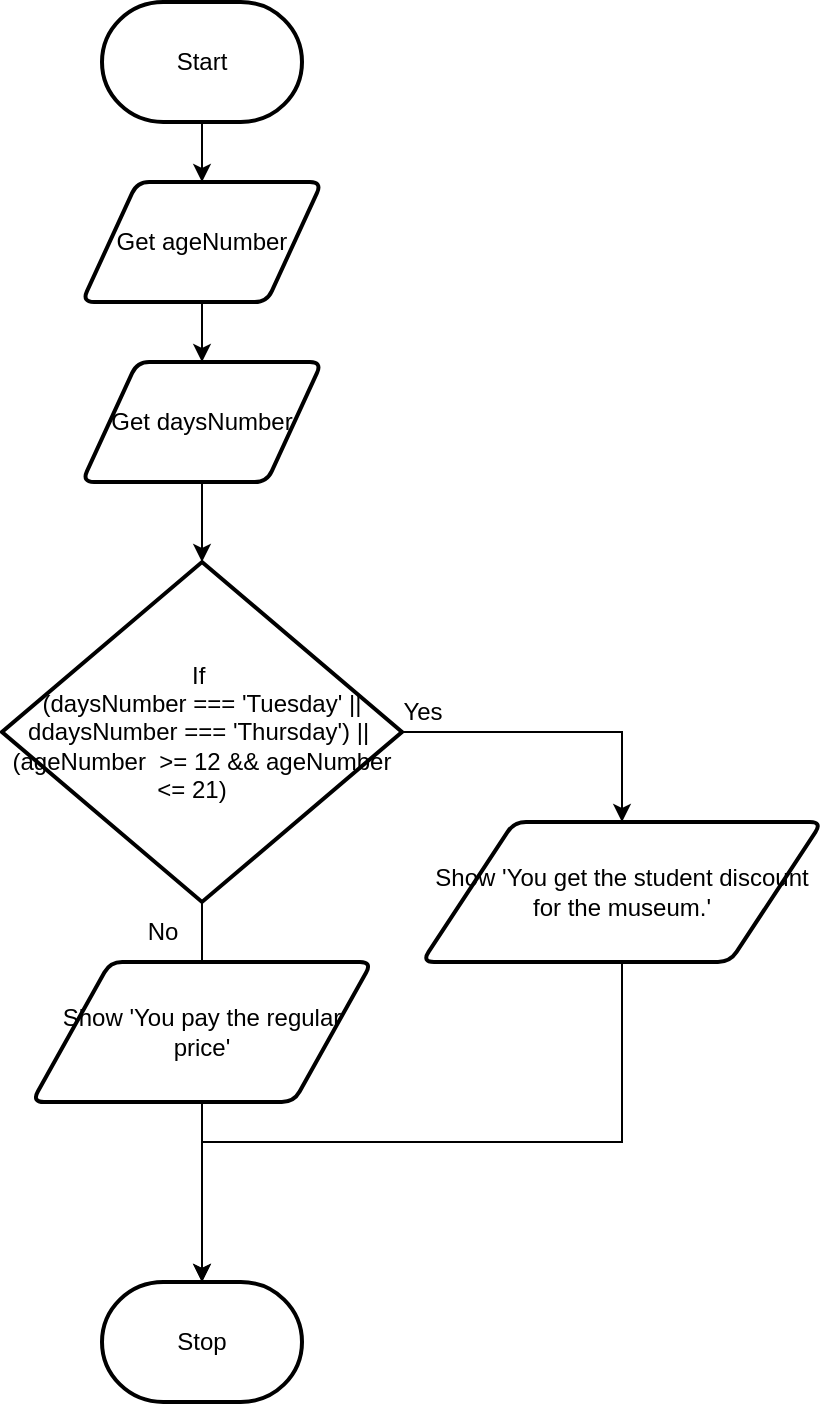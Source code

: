 <mxfile>
    <diagram id="HIP3nbAZw_EuaXWnEj3U" name="Page-1">
        <mxGraphModel dx="530" dy="277" grid="1" gridSize="10" guides="1" tooltips="1" connect="1" arrows="1" fold="1" page="1" pageScale="1" pageWidth="850" pageHeight="1100" math="0" shadow="0">
            <root>
                <mxCell id="0"/>
                <mxCell id="1" parent="0"/>
                <mxCell id="5" value="" style="edgeStyle=none;html=1;" edge="1" parent="1" source="2" target="4">
                    <mxGeometry relative="1" as="geometry"/>
                </mxCell>
                <mxCell id="2" value="Start" style="strokeWidth=2;html=1;shape=mxgraph.flowchart.terminator;whiteSpace=wrap;" parent="1" vertex="1">
                    <mxGeometry x="230" y="310" width="100" height="60" as="geometry"/>
                </mxCell>
                <mxCell id="3" value="Stop" style="strokeWidth=2;html=1;shape=mxgraph.flowchart.terminator;whiteSpace=wrap;" parent="1" vertex="1">
                    <mxGeometry x="230" y="950" width="100" height="60" as="geometry"/>
                </mxCell>
                <mxCell id="7" value="" style="edgeStyle=none;html=1;" edge="1" parent="1" source="4" target="6">
                    <mxGeometry relative="1" as="geometry"/>
                </mxCell>
                <mxCell id="4" value="Get ageNumber" style="shape=parallelogram;html=1;strokeWidth=2;perimeter=parallelogramPerimeter;whiteSpace=wrap;rounded=1;arcSize=12;size=0.23;" vertex="1" parent="1">
                    <mxGeometry x="220" y="400" width="120" height="60" as="geometry"/>
                </mxCell>
                <mxCell id="9" value="" style="edgeStyle=none;html=1;" edge="1" parent="1" source="6" target="8">
                    <mxGeometry relative="1" as="geometry"/>
                </mxCell>
                <mxCell id="6" value="Get daysNumber" style="shape=parallelogram;html=1;strokeWidth=2;perimeter=parallelogramPerimeter;whiteSpace=wrap;rounded=1;arcSize=12;size=0.23;" vertex="1" parent="1">
                    <mxGeometry x="220" y="490" width="120" height="60" as="geometry"/>
                </mxCell>
                <mxCell id="11" value="" style="edgeStyle=orthogonalEdgeStyle;html=1;entryX=0.5;entryY=0;entryDx=0;entryDy=0;rounded=0;curved=0;" edge="1" parent="1" source="8" target="14">
                    <mxGeometry relative="1" as="geometry">
                        <mxPoint x="560" y="675" as="targetPoint"/>
                    </mxGeometry>
                </mxCell>
                <mxCell id="16" value="" style="edgeStyle=none;html=1;" edge="1" parent="1" source="8">
                    <mxGeometry relative="1" as="geometry">
                        <mxPoint x="280" y="950" as="targetPoint"/>
                    </mxGeometry>
                </mxCell>
                <mxCell id="8" value="If&amp;nbsp;&lt;div&gt;(daysNumber === &#39;Tuesday&#39; || ddaysNumber === &#39;Thursday&#39;) ||&amp;nbsp;&lt;/div&gt;&lt;div&gt;(ageNumber&amp;nbsp; &amp;gt;= 12 &amp;amp;&amp;amp; ageNumber &amp;lt;= 21)&amp;nbsp; &amp;nbsp;&lt;/div&gt;" style="strokeWidth=2;html=1;shape=mxgraph.flowchart.decision;whiteSpace=wrap;" vertex="1" parent="1">
                    <mxGeometry x="180" y="590" width="200" height="170" as="geometry"/>
                </mxCell>
                <mxCell id="13" value="Yes" style="text;html=1;align=center;verticalAlign=middle;resizable=0;points=[];autosize=1;strokeColor=none;fillColor=none;" vertex="1" parent="1">
                    <mxGeometry x="370" y="650" width="40" height="30" as="geometry"/>
                </mxCell>
                <mxCell id="19" value="" style="html=1;rounded=0;curved=0;" edge="1" parent="1" source="14">
                    <mxGeometry relative="1" as="geometry">
                        <mxPoint x="280" y="950" as="targetPoint"/>
                        <Array as="points">
                            <mxPoint x="490" y="880"/>
                            <mxPoint x="280" y="880"/>
                        </Array>
                    </mxGeometry>
                </mxCell>
                <mxCell id="14" value="Show &#39;You get the student discount for the museum.&#39;" style="shape=parallelogram;html=1;strokeWidth=2;perimeter=parallelogramPerimeter;whiteSpace=wrap;rounded=1;arcSize=12;size=0.23;" vertex="1" parent="1">
                    <mxGeometry x="390" y="720" width="200" height="70" as="geometry"/>
                </mxCell>
                <mxCell id="17" value="No" style="text;html=1;align=center;verticalAlign=middle;resizable=0;points=[];autosize=1;strokeColor=none;fillColor=none;" vertex="1" parent="1">
                    <mxGeometry x="240" y="760" width="40" height="30" as="geometry"/>
                </mxCell>
                <mxCell id="20" value="Show &#39;You pay the regular price&#39;" style="shape=parallelogram;html=1;strokeWidth=2;perimeter=parallelogramPerimeter;whiteSpace=wrap;rounded=1;arcSize=12;size=0.23;" vertex="1" parent="1">
                    <mxGeometry x="195" y="790" width="170" height="70" as="geometry"/>
                </mxCell>
            </root>
        </mxGraphModel>
    </diagram>
</mxfile>